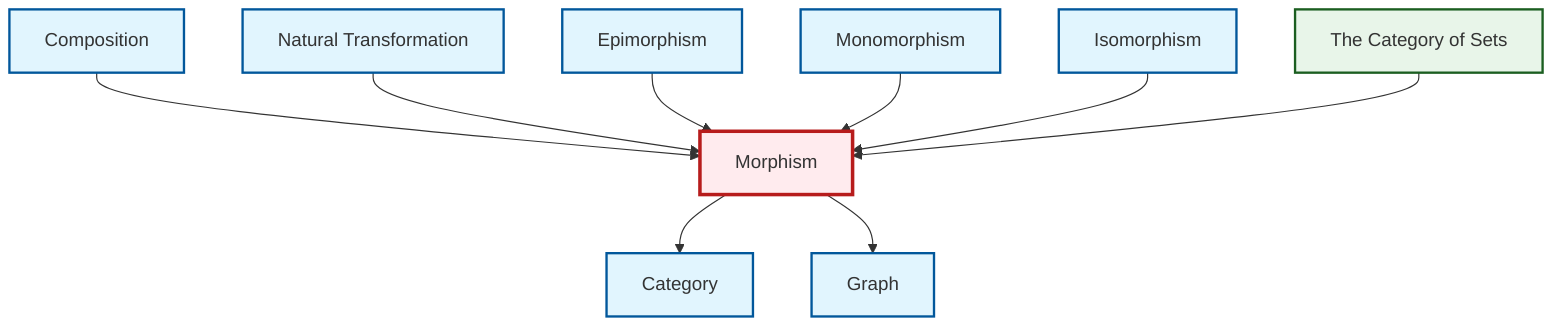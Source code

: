 graph TD
    classDef definition fill:#e1f5fe,stroke:#01579b,stroke-width:2px
    classDef theorem fill:#f3e5f5,stroke:#4a148c,stroke-width:2px
    classDef axiom fill:#fff3e0,stroke:#e65100,stroke-width:2px
    classDef example fill:#e8f5e9,stroke:#1b5e20,stroke-width:2px
    classDef current fill:#ffebee,stroke:#b71c1c,stroke-width:3px
    def-graph["Graph"]:::definition
    def-monomorphism["Monomorphism"]:::definition
    def-epimorphism["Epimorphism"]:::definition
    def-composition["Composition"]:::definition
    def-morphism["Morphism"]:::definition
    def-natural-transformation["Natural Transformation"]:::definition
    def-category["Category"]:::definition
    def-isomorphism["Isomorphism"]:::definition
    ex-set-category["The Category of Sets"]:::example
    def-composition --> def-morphism
    def-morphism --> def-category
    def-natural-transformation --> def-morphism
    def-morphism --> def-graph
    def-epimorphism --> def-morphism
    def-monomorphism --> def-morphism
    def-isomorphism --> def-morphism
    ex-set-category --> def-morphism
    class def-morphism current